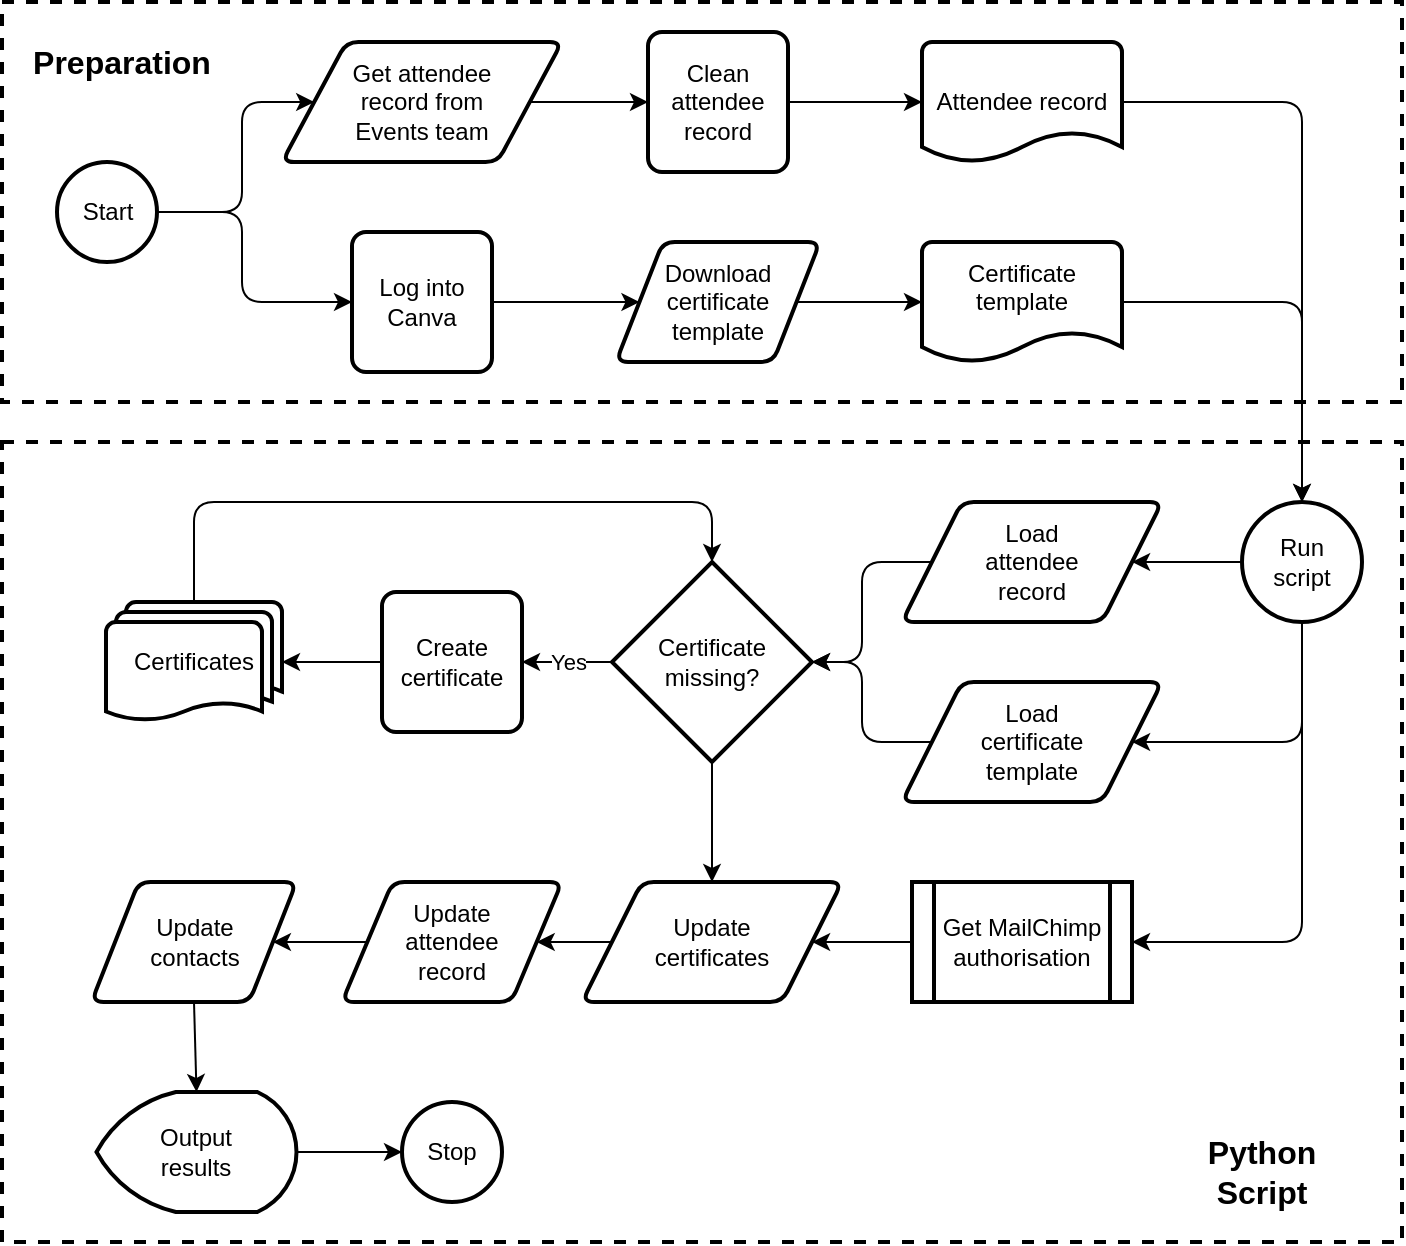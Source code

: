 <mxfile version="14.4.3" type="device"><diagram id="kgpKYQtTHZ0yAKxKKP6v" name="Page-1"><mxGraphModel dx="1466" dy="849" grid="1" gridSize="10" guides="1" tooltips="1" connect="1" arrows="1" fold="1" page="1" pageScale="1" pageWidth="740" pageHeight="670" math="0" shadow="0"><root><mxCell id="0"/><mxCell id="1" parent="0"/><mxCell id="ay28Af7BAVp-5fYRi68v-88" value="" style="whiteSpace=wrap;html=1;strokeWidth=2;fillColor=none;dashed=1;rounded=0;" parent="1" vertex="1"><mxGeometry x="20" y="30" width="700" height="200" as="geometry"/></mxCell><mxCell id="ay28Af7BAVp-5fYRi68v-3" value="Start" style="strokeWidth=2;html=1;shape=mxgraph.flowchart.start_2;whiteSpace=wrap;rounded=1;" parent="1" vertex="1"><mxGeometry x="47.5" y="110" width="50" height="50" as="geometry"/></mxCell><mxCell id="ay28Af7BAVp-5fYRi68v-4" value="Get attendee&lt;br&gt;record from&lt;br&gt;Events team" style="shape=parallelogram;html=1;strokeWidth=2;perimeter=parallelogramPerimeter;whiteSpace=wrap;arcSize=12;size=0.23;rounded=1;" parent="1" vertex="1"><mxGeometry x="160" y="50" width="140" height="60" as="geometry"/></mxCell><mxCell id="ay28Af7BAVp-5fYRi68v-5" value="Clean attendee&lt;br&gt;record" style="whiteSpace=wrap;html=1;absoluteArcSize=1;arcSize=14;strokeWidth=2;rounded=1;" parent="1" vertex="1"><mxGeometry x="343" y="45" width="70" height="70" as="geometry"/></mxCell><mxCell id="ay28Af7BAVp-5fYRi68v-21" value="" style="endArrow=classic;html=1;entryX=0;entryY=0.5;entryDx=0;entryDy=0;exitX=1;exitY=0.5;exitDx=0;exitDy=0;" parent="1" source="ay28Af7BAVp-5fYRi68v-4" target="ay28Af7BAVp-5fYRi68v-5" edge="1"><mxGeometry width="50" height="50" relative="1" as="geometry"><mxPoint x="262.5" y="430" as="sourcePoint"/><mxPoint x="312.5" y="380" as="targetPoint"/></mxGeometry></mxCell><mxCell id="ay28Af7BAVp-5fYRi68v-22" value="" style="endArrow=classic;html=1;entryX=0;entryY=0.5;entryDx=0;entryDy=0;exitX=1;exitY=0.5;exitDx=0;exitDy=0;exitPerimeter=0;" parent="1" source="ay28Af7BAVp-5fYRi68v-3" target="ay28Af7BAVp-5fYRi68v-4" edge="1"><mxGeometry width="50" height="50" relative="1" as="geometry"><mxPoint x="402.5" y="360" as="sourcePoint"/><mxPoint x="452.5" y="310" as="targetPoint"/><Array as="points"><mxPoint x="140" y="135"/><mxPoint x="140" y="80"/></Array></mxGeometry></mxCell><mxCell id="ay28Af7BAVp-5fYRi68v-92" value="Preparation" style="text;html=1;strokeColor=none;fillColor=none;align=center;verticalAlign=middle;whiteSpace=wrap;dashed=1;fontStyle=1;fontSize=16;rounded=1;" parent="1" vertex="1"><mxGeometry x="30" y="40" width="100" height="40" as="geometry"/></mxCell><mxCell id="9A0uFJiFDvzc9dM6QfZe-2" value="" style="endArrow=classic;html=1;entryX=0;entryY=0.5;entryDx=0;entryDy=0;exitX=1;exitY=0.5;exitDx=0;exitDy=0;" parent="1" source="9A0uFJiFDvzc9dM6QfZe-4" target="9A0uFJiFDvzc9dM6QfZe-3" edge="1"><mxGeometry width="50" height="50" relative="1" as="geometry"><mxPoint x="350" y="230" as="sourcePoint"/><mxPoint x="360" y="350" as="targetPoint"/></mxGeometry></mxCell><mxCell id="9A0uFJiFDvzc9dM6QfZe-3" value="Download&lt;br&gt;certificate&lt;br&gt;template" style="shape=parallelogram;html=1;strokeWidth=2;perimeter=parallelogramPerimeter;whiteSpace=wrap;arcSize=12;size=0.23;rounded=1;" parent="1" vertex="1"><mxGeometry x="327" y="150" width="102" height="60" as="geometry"/></mxCell><mxCell id="9A0uFJiFDvzc9dM6QfZe-4" value="Log into&lt;br&gt;Canva" style="whiteSpace=wrap;html=1;absoluteArcSize=1;arcSize=14;strokeWidth=2;rounded=1;" parent="1" vertex="1"><mxGeometry x="195" y="145" width="70" height="70" as="geometry"/></mxCell><mxCell id="9A0uFJiFDvzc9dM6QfZe-5" value="" style="endArrow=classic;html=1;entryX=0;entryY=0.5;entryDx=0;entryDy=0;exitX=1;exitY=0.5;exitDx=0;exitDy=0;exitPerimeter=0;" parent="1" source="ay28Af7BAVp-5fYRi68v-3" target="9A0uFJiFDvzc9dM6QfZe-4" edge="1"><mxGeometry width="50" height="50" relative="1" as="geometry"><mxPoint x="350" y="240" as="sourcePoint"/><mxPoint x="400" y="190" as="targetPoint"/><Array as="points"><mxPoint x="140" y="135"/><mxPoint x="140" y="180"/></Array></mxGeometry></mxCell><mxCell id="9A0uFJiFDvzc9dM6QfZe-8" value="Certificate&lt;br&gt;template&lt;br&gt;&amp;nbsp;" style="strokeWidth=2;html=1;shape=mxgraph.flowchart.document2;whiteSpace=wrap;size=0.25;rounded=1;" parent="1" vertex="1"><mxGeometry x="480" y="150" width="100" height="60" as="geometry"/></mxCell><mxCell id="9A0uFJiFDvzc9dM6QfZe-9" value="Attendee record" style="strokeWidth=2;html=1;shape=mxgraph.flowchart.document2;whiteSpace=wrap;size=0.25;rounded=1;" parent="1" vertex="1"><mxGeometry x="480" y="50" width="100" height="60" as="geometry"/></mxCell><mxCell id="9A0uFJiFDvzc9dM6QfZe-10" value="" style="endArrow=classic;html=1;entryX=0;entryY=0.5;entryDx=0;entryDy=0;entryPerimeter=0;exitX=1;exitY=0.5;exitDx=0;exitDy=0;" parent="1" source="9A0uFJiFDvzc9dM6QfZe-3" target="9A0uFJiFDvzc9dM6QfZe-8" edge="1"><mxGeometry width="50" height="50" relative="1" as="geometry"><mxPoint x="400" y="310" as="sourcePoint"/><mxPoint x="450" y="260" as="targetPoint"/></mxGeometry></mxCell><mxCell id="9A0uFJiFDvzc9dM6QfZe-12" value="" style="endArrow=classic;html=1;entryX=0;entryY=0.5;entryDx=0;entryDy=0;entryPerimeter=0;exitX=1;exitY=0.5;exitDx=0;exitDy=0;" parent="1" source="ay28Af7BAVp-5fYRi68v-5" target="9A0uFJiFDvzc9dM6QfZe-9" edge="1"><mxGeometry width="50" height="50" relative="1" as="geometry"><mxPoint x="400" y="290" as="sourcePoint"/><mxPoint x="450" y="240" as="targetPoint"/></mxGeometry></mxCell><mxCell id="9A0uFJiFDvzc9dM6QfZe-14" value="Run&lt;br&gt;script" style="strokeWidth=2;html=1;shape=mxgraph.flowchart.start_2;whiteSpace=wrap;rounded=1;" parent="1" vertex="1"><mxGeometry x="640" y="280" width="60" height="60" as="geometry"/></mxCell><mxCell id="9A0uFJiFDvzc9dM6QfZe-16" value="" style="endArrow=classic;html=1;entryX=0.5;entryY=0;entryDx=0;entryDy=0;entryPerimeter=0;exitX=1;exitY=0.5;exitDx=0;exitDy=0;exitPerimeter=0;" parent="1" source="9A0uFJiFDvzc9dM6QfZe-9" target="9A0uFJiFDvzc9dM6QfZe-14" edge="1"><mxGeometry width="50" height="50" relative="1" as="geometry"><mxPoint x="400" y="290" as="sourcePoint"/><mxPoint x="450" y="240" as="targetPoint"/><Array as="points"><mxPoint x="670" y="80"/></Array></mxGeometry></mxCell><mxCell id="9A0uFJiFDvzc9dM6QfZe-17" value="" style="endArrow=classic;html=1;entryX=0.5;entryY=0;entryDx=0;entryDy=0;entryPerimeter=0;exitX=1;exitY=0.5;exitDx=0;exitDy=0;exitPerimeter=0;" parent="1" source="9A0uFJiFDvzc9dM6QfZe-8" target="9A0uFJiFDvzc9dM6QfZe-14" edge="1"><mxGeometry width="50" height="50" relative="1" as="geometry"><mxPoint x="400" y="290" as="sourcePoint"/><mxPoint x="450" y="240" as="targetPoint"/><Array as="points"><mxPoint x="670" y="180"/></Array></mxGeometry></mxCell><mxCell id="9A0uFJiFDvzc9dM6QfZe-19" value="Load&lt;br&gt;certificate&lt;br&gt;template" style="shape=parallelogram;html=1;strokeWidth=2;perimeter=parallelogramPerimeter;whiteSpace=wrap;arcSize=12;size=0.23;rounded=1;" parent="1" vertex="1"><mxGeometry x="470" y="370" width="130" height="60" as="geometry"/></mxCell><mxCell id="9A0uFJiFDvzc9dM6QfZe-20" value="Load&lt;br&gt;attendee&lt;br&gt;record" style="shape=parallelogram;html=1;strokeWidth=2;perimeter=parallelogramPerimeter;whiteSpace=wrap;arcSize=12;size=0.23;rounded=1;" parent="1" vertex="1"><mxGeometry x="470" y="280" width="130" height="60" as="geometry"/></mxCell><mxCell id="9A0uFJiFDvzc9dM6QfZe-23" value="" style="endArrow=classic;html=1;exitX=0.5;exitY=1;exitDx=0;exitDy=0;exitPerimeter=0;entryX=1;entryY=0.5;entryDx=0;entryDy=0;" parent="1" source="9A0uFJiFDvzc9dM6QfZe-14" target="9A0uFJiFDvzc9dM6QfZe-38" edge="1"><mxGeometry width="50" height="50" relative="1" as="geometry"><mxPoint x="400" y="380" as="sourcePoint"/><mxPoint x="630" y="530" as="targetPoint"/><Array as="points"><mxPoint x="670" y="500"/></Array></mxGeometry></mxCell><mxCell id="9A0uFJiFDvzc9dM6QfZe-24" value="" style="endArrow=classic;html=1;entryX=1;entryY=0.5;entryDx=0;entryDy=0;exitX=0.5;exitY=1;exitDx=0;exitDy=0;exitPerimeter=0;" parent="1" source="9A0uFJiFDvzc9dM6QfZe-14" target="9A0uFJiFDvzc9dM6QfZe-19" edge="1"><mxGeometry width="50" height="50" relative="1" as="geometry"><mxPoint x="400" y="380" as="sourcePoint"/><mxPoint x="450" y="330" as="targetPoint"/><Array as="points"><mxPoint x="670" y="400"/></Array></mxGeometry></mxCell><mxCell id="9A0uFJiFDvzc9dM6QfZe-25" value="" style="endArrow=classic;html=1;entryX=1;entryY=0.5;entryDx=0;entryDy=0;exitX=0;exitY=0.5;exitDx=0;exitDy=0;exitPerimeter=0;" parent="1" source="9A0uFJiFDvzc9dM6QfZe-14" target="9A0uFJiFDvzc9dM6QfZe-20" edge="1"><mxGeometry width="50" height="50" relative="1" as="geometry"><mxPoint x="400" y="380" as="sourcePoint"/><mxPoint x="450" y="330" as="targetPoint"/></mxGeometry></mxCell><mxCell id="9A0uFJiFDvzc9dM6QfZe-26" value="" style="endArrow=classic;html=1;exitX=0;exitY=0.5;exitDx=0;exitDy=0;entryX=1;entryY=0.5;entryDx=0;entryDy=0;entryPerimeter=0;" parent="1" source="9A0uFJiFDvzc9dM6QfZe-20" target="9A0uFJiFDvzc9dM6QfZe-29" edge="1"><mxGeometry width="50" height="50" relative="1" as="geometry"><mxPoint x="300" y="490" as="sourcePoint"/><mxPoint x="430" y="310" as="targetPoint"/><Array as="points"><mxPoint x="450" y="310"/><mxPoint x="450" y="360"/></Array></mxGeometry></mxCell><mxCell id="9A0uFJiFDvzc9dM6QfZe-29" value="Certificate&lt;br&gt;missing?" style="strokeWidth=2;html=1;shape=mxgraph.flowchart.decision;whiteSpace=wrap;rounded=0;" parent="1" vertex="1"><mxGeometry x="325" y="310" width="100" height="100" as="geometry"/></mxCell><mxCell id="9A0uFJiFDvzc9dM6QfZe-30" value="Create&lt;br&gt;certificate" style="whiteSpace=wrap;html=1;absoluteArcSize=1;arcSize=14;strokeWidth=2;rounded=1;" parent="1" vertex="1"><mxGeometry x="210" y="325" width="70" height="70" as="geometry"/></mxCell><mxCell id="9A0uFJiFDvzc9dM6QfZe-32" value="Certificates" style="strokeWidth=2;html=1;shape=mxgraph.flowchart.multi-document;whiteSpace=wrap;rounded=0;" parent="1" vertex="1"><mxGeometry x="72" y="330" width="88" height="60" as="geometry"/></mxCell><mxCell id="9A0uFJiFDvzc9dM6QfZe-33" value="" style="endArrow=classic;html=1;entryX=1;entryY=0.5;entryDx=0;entryDy=0;entryPerimeter=0;exitX=0;exitY=0.5;exitDx=0;exitDy=0;" parent="1" source="9A0uFJiFDvzc9dM6QfZe-30" target="9A0uFJiFDvzc9dM6QfZe-32" edge="1"><mxGeometry width="50" height="50" relative="1" as="geometry"><mxPoint x="360" y="380" as="sourcePoint"/><mxPoint x="410" y="330" as="targetPoint"/></mxGeometry></mxCell><mxCell id="9A0uFJiFDvzc9dM6QfZe-34" value="Yes" style="endArrow=classic;html=1;entryX=1;entryY=0.5;entryDx=0;entryDy=0;exitX=0;exitY=0.5;exitDx=0;exitDy=0;exitPerimeter=0;" parent="1" source="9A0uFJiFDvzc9dM6QfZe-29" target="9A0uFJiFDvzc9dM6QfZe-30" edge="1"><mxGeometry width="50" height="50" relative="1" as="geometry"><mxPoint x="360" y="380" as="sourcePoint"/><mxPoint x="410" y="330" as="targetPoint"/></mxGeometry></mxCell><mxCell id="9A0uFJiFDvzc9dM6QfZe-35" value="" style="endArrow=classic;html=1;entryX=1;entryY=0.5;entryDx=0;entryDy=0;entryPerimeter=0;exitX=0;exitY=0.5;exitDx=0;exitDy=0;" parent="1" source="9A0uFJiFDvzc9dM6QfZe-19" target="9A0uFJiFDvzc9dM6QfZe-29" edge="1"><mxGeometry width="50" height="50" relative="1" as="geometry"><mxPoint x="360" y="380" as="sourcePoint"/><mxPoint x="410" y="330" as="targetPoint"/><Array as="points"><mxPoint x="450" y="400"/><mxPoint x="450" y="360"/></Array></mxGeometry></mxCell><mxCell id="9A0uFJiFDvzc9dM6QfZe-36" value="" style="endArrow=classic;html=1;exitX=0.5;exitY=0;exitDx=0;exitDy=0;exitPerimeter=0;entryX=0.5;entryY=0;entryDx=0;entryDy=0;entryPerimeter=0;" parent="1" source="9A0uFJiFDvzc9dM6QfZe-32" target="9A0uFJiFDvzc9dM6QfZe-29" edge="1"><mxGeometry width="50" height="50" relative="1" as="geometry"><mxPoint x="360" y="380" as="sourcePoint"/><mxPoint x="400" y="300" as="targetPoint"/><Array as="points"><mxPoint x="116" y="280"/><mxPoint x="375" y="280"/></Array></mxGeometry></mxCell><mxCell id="9A0uFJiFDvzc9dM6QfZe-38" value="Get MailChimp&lt;br&gt;authorisation" style="shape=process;whiteSpace=wrap;html=1;backgroundOutline=1;rounded=0;strokeWidth=2;" parent="1" vertex="1"><mxGeometry x="475" y="470" width="110" height="60" as="geometry"/></mxCell><mxCell id="9A0uFJiFDvzc9dM6QfZe-40" value="Update&lt;br&gt;certificates" style="shape=parallelogram;html=1;strokeWidth=2;perimeter=parallelogramPerimeter;whiteSpace=wrap;arcSize=12;size=0.23;rounded=1;" parent="1" vertex="1"><mxGeometry x="310" y="470" width="130" height="60" as="geometry"/></mxCell><mxCell id="9A0uFJiFDvzc9dM6QfZe-41" value="" style="endArrow=classic;html=1;entryX=0.5;entryY=0;entryDx=0;entryDy=0;exitX=0.5;exitY=1;exitDx=0;exitDy=0;exitPerimeter=0;" parent="1" source="9A0uFJiFDvzc9dM6QfZe-29" target="9A0uFJiFDvzc9dM6QfZe-40" edge="1"><mxGeometry width="50" height="50" relative="1" as="geometry"><mxPoint x="360" y="470" as="sourcePoint"/><mxPoint x="410" y="420" as="targetPoint"/></mxGeometry></mxCell><mxCell id="9A0uFJiFDvzc9dM6QfZe-42" value="" style="endArrow=classic;html=1;entryX=1;entryY=0.5;entryDx=0;entryDy=0;exitX=0;exitY=0.5;exitDx=0;exitDy=0;" parent="1" source="9A0uFJiFDvzc9dM6QfZe-38" target="9A0uFJiFDvzc9dM6QfZe-40" edge="1"><mxGeometry width="50" height="50" relative="1" as="geometry"><mxPoint x="360" y="470" as="sourcePoint"/><mxPoint x="410" y="420" as="targetPoint"/></mxGeometry></mxCell><mxCell id="9A0uFJiFDvzc9dM6QfZe-43" value="Update&lt;br&gt;attendee&lt;br&gt;record" style="shape=parallelogram;html=1;strokeWidth=2;perimeter=parallelogramPerimeter;whiteSpace=wrap;arcSize=12;size=0.23;rounded=1;" parent="1" vertex="1"><mxGeometry x="190" y="470" width="110" height="60" as="geometry"/></mxCell><mxCell id="9A0uFJiFDvzc9dM6QfZe-44" value="" style="endArrow=classic;html=1;entryX=1;entryY=0.5;entryDx=0;entryDy=0;exitX=0;exitY=0.5;exitDx=0;exitDy=0;" parent="1" source="9A0uFJiFDvzc9dM6QfZe-40" target="9A0uFJiFDvzc9dM6QfZe-43" edge="1"><mxGeometry width="50" height="50" relative="1" as="geometry"><mxPoint x="360" y="480" as="sourcePoint"/><mxPoint x="410" y="430" as="targetPoint"/></mxGeometry></mxCell><mxCell id="9A0uFJiFDvzc9dM6QfZe-45" value="Update&lt;br&gt;contacts" style="shape=parallelogram;html=1;strokeWidth=2;perimeter=parallelogramPerimeter;whiteSpace=wrap;arcSize=12;size=0.23;rounded=1;" parent="1" vertex="1"><mxGeometry x="64.75" y="470" width="102.5" height="60" as="geometry"/></mxCell><mxCell id="9A0uFJiFDvzc9dM6QfZe-46" value="" style="endArrow=classic;html=1;entryX=1;entryY=0.5;entryDx=0;entryDy=0;exitX=0;exitY=0.5;exitDx=0;exitDy=0;" parent="1" source="9A0uFJiFDvzc9dM6QfZe-43" target="9A0uFJiFDvzc9dM6QfZe-45" edge="1"><mxGeometry width="50" height="50" relative="1" as="geometry"><mxPoint x="330" y="430" as="sourcePoint"/><mxPoint x="380" y="380" as="targetPoint"/></mxGeometry></mxCell><mxCell id="9A0uFJiFDvzc9dM6QfZe-49" value="Output&lt;br&gt;results" style="strokeWidth=2;html=1;shape=mxgraph.flowchart.display;whiteSpace=wrap;rounded=0;" parent="1" vertex="1"><mxGeometry x="67.25" y="575" width="100" height="60" as="geometry"/></mxCell><mxCell id="9A0uFJiFDvzc9dM6QfZe-50" value="" style="endArrow=classic;html=1;entryX=0.5;entryY=0;entryDx=0;entryDy=0;entryPerimeter=0;exitX=0.5;exitY=1;exitDx=0;exitDy=0;" parent="1" source="9A0uFJiFDvzc9dM6QfZe-45" target="9A0uFJiFDvzc9dM6QfZe-49" edge="1"><mxGeometry width="50" height="50" relative="1" as="geometry"><mxPoint x="350" y="600" as="sourcePoint"/><mxPoint x="210" y="560" as="targetPoint"/></mxGeometry></mxCell><mxCell id="9A0uFJiFDvzc9dM6QfZe-51" value="Stop" style="strokeWidth=2;html=1;shape=mxgraph.flowchart.start_2;whiteSpace=wrap;rounded=1;" parent="1" vertex="1"><mxGeometry x="220" y="580" width="50" height="50" as="geometry"/></mxCell><mxCell id="9A0uFJiFDvzc9dM6QfZe-52" value="" style="endArrow=classic;html=1;entryX=0;entryY=0.5;entryDx=0;entryDy=0;entryPerimeter=0;exitX=1;exitY=0.5;exitDx=0;exitDy=0;exitPerimeter=0;" parent="1" source="9A0uFJiFDvzc9dM6QfZe-49" target="9A0uFJiFDvzc9dM6QfZe-51" edge="1"><mxGeometry width="50" height="50" relative="1" as="geometry"><mxPoint x="360" y="590" as="sourcePoint"/><mxPoint x="410" y="540" as="targetPoint"/></mxGeometry></mxCell><mxCell id="9A0uFJiFDvzc9dM6QfZe-53" value="" style="whiteSpace=wrap;html=1;strokeWidth=2;fillColor=none;dashed=1;rounded=0;" parent="1" vertex="1"><mxGeometry x="20" y="250" width="700" height="400" as="geometry"/></mxCell><mxCell id="9A0uFJiFDvzc9dM6QfZe-54" value="Python Script" style="text;html=1;strokeColor=none;fillColor=none;align=center;verticalAlign=middle;whiteSpace=wrap;dashed=1;fontStyle=1;fontSize=16;rounded=1;" parent="1" vertex="1"><mxGeometry x="600" y="595" width="100" height="40" as="geometry"/></mxCell></root></mxGraphModel></diagram></mxfile>
